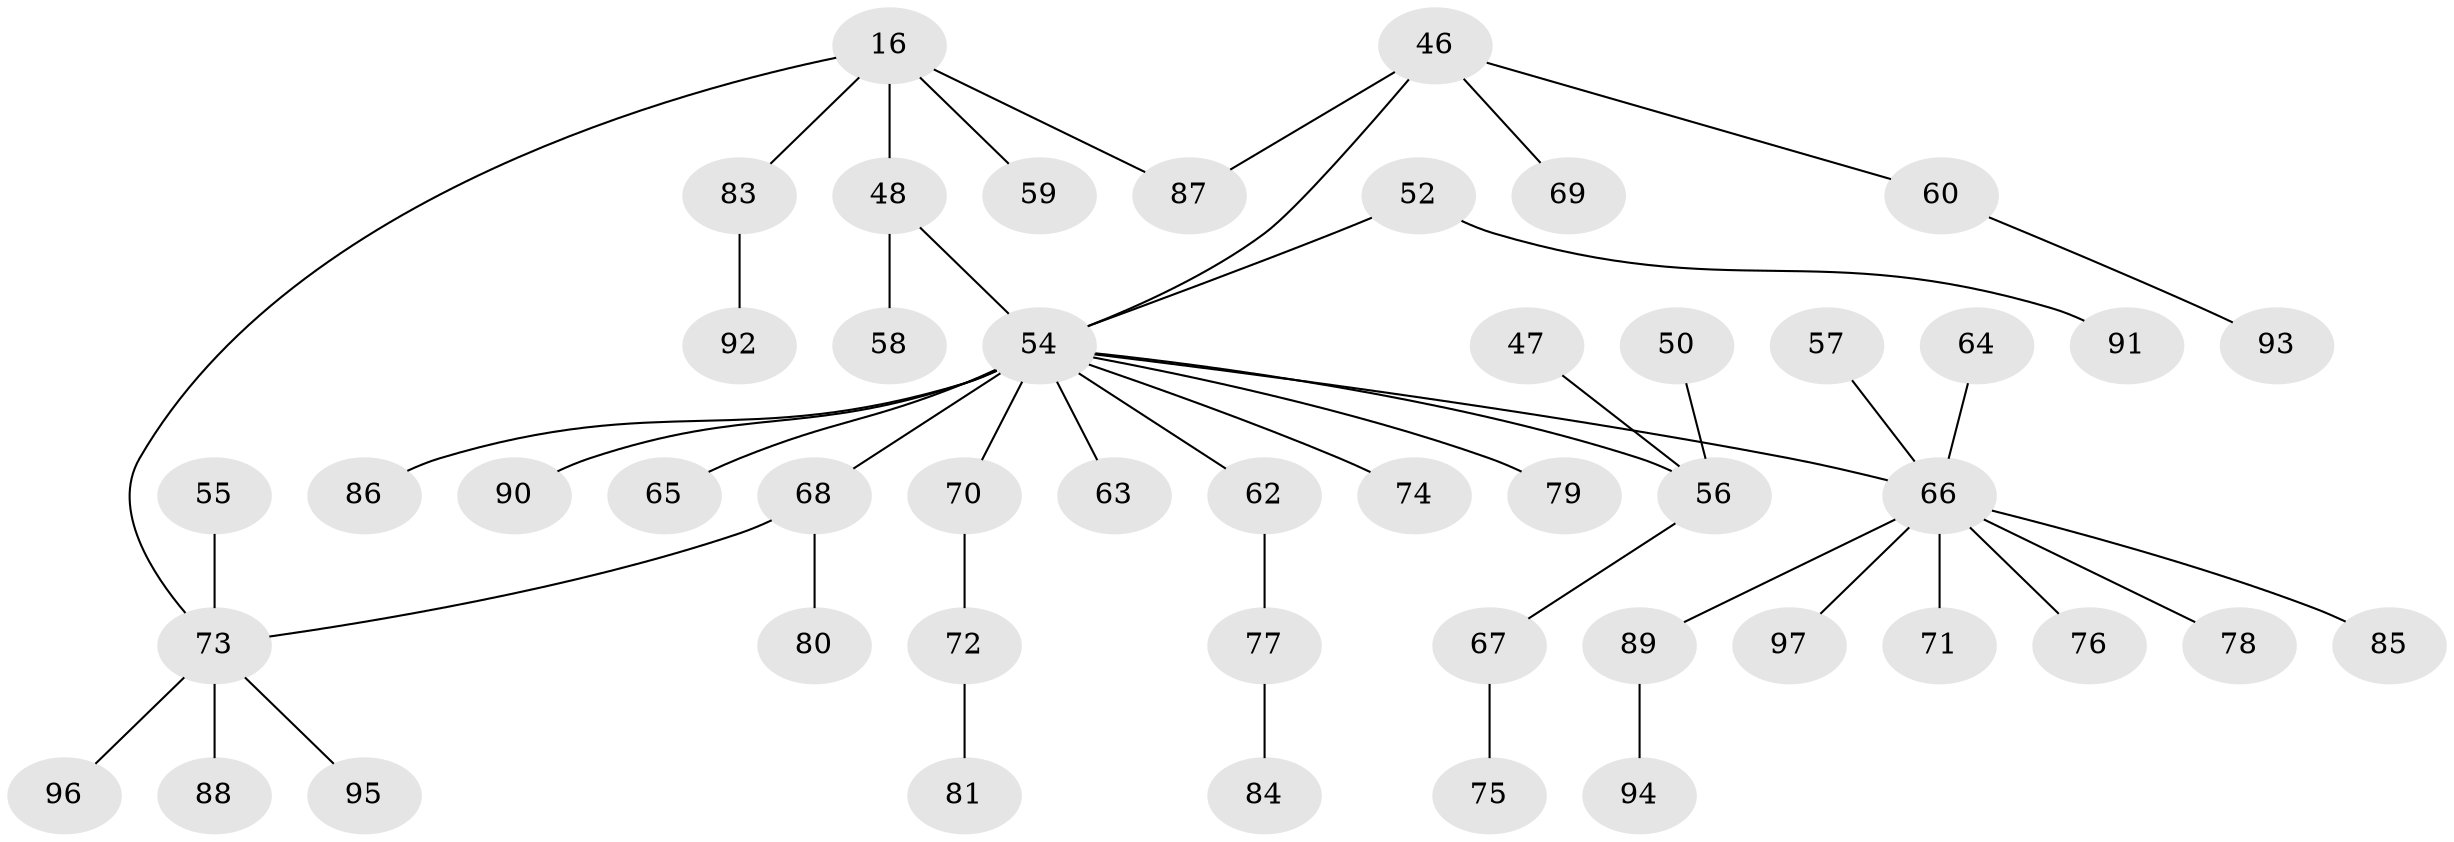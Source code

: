// original degree distribution, {6: 0.010309278350515464, 5: 0.041237113402061855, 8: 0.010309278350515464, 2: 0.31958762886597936, 4: 0.10309278350515463, 3: 0.09278350515463918, 1: 0.422680412371134}
// Generated by graph-tools (version 1.1) at 2025/42/03/09/25 04:42:09]
// undirected, 48 vertices, 49 edges
graph export_dot {
graph [start="1"]
  node [color=gray90,style=filled];
  16 [super="+1+5"];
  46 [super="+45"];
  47;
  48 [super="+2+4"];
  50;
  52 [super="+15"];
  54 [super="+6+3+11+35+53"];
  55;
  56 [super="+39"];
  57;
  58;
  59 [super="+22"];
  60;
  62;
  63;
  64;
  65;
  66 [super="+42+51+36+40+43"];
  67;
  68 [super="+61"];
  69;
  70;
  71;
  72;
  73 [super="+37+41+38+44"];
  74;
  75;
  76;
  77;
  78;
  79;
  80 [super="+27+31"];
  81;
  83 [super="+82"];
  84;
  85;
  86;
  87 [super="+28"];
  88;
  89;
  90;
  91;
  92;
  93;
  94;
  95;
  96;
  97;
  16 -- 48 [weight=2];
  16 -- 73;
  16 -- 83;
  16 -- 59;
  16 -- 87;
  46 -- 60;
  46 -- 69;
  46 -- 54;
  46 -- 87;
  47 -- 56;
  48 -- 58;
  48 -- 54 [weight=2];
  50 -- 56;
  52 -- 91;
  52 -- 54;
  54 -- 68 [weight=3];
  54 -- 65;
  54 -- 86;
  54 -- 62;
  54 -- 70;
  54 -- 74;
  54 -- 79;
  54 -- 90;
  54 -- 63;
  54 -- 66;
  54 -- 56;
  55 -- 73;
  56 -- 67;
  57 -- 66;
  60 -- 93;
  62 -- 77;
  64 -- 66;
  66 -- 97;
  66 -- 76;
  66 -- 78;
  66 -- 71;
  66 -- 85;
  66 -- 89;
  67 -- 75;
  68 -- 73;
  68 -- 80;
  70 -- 72;
  72 -- 81;
  73 -- 88;
  73 -- 95;
  73 -- 96;
  77 -- 84;
  83 -- 92;
  89 -- 94;
}
